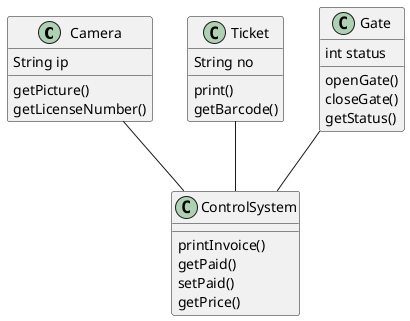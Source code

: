 @startuml
Camera : String ip
Camera : getPicture()
Camera : getLicenseNumber()

ControlSystem : printInvoice()
ControlSystem : getPaid()
ControlSystem : setPaid()
ControlSystem : getPrice()

Ticket : String no
Ticket : print()
Ticket : getBarcode()

Gate : int status
Gate : openGate()
Gate : closeGate()
Gate : getStatus()

Camera -- ControlSystem
Gate -- ControlSystem
Ticket -- ControlSystem
@enduml